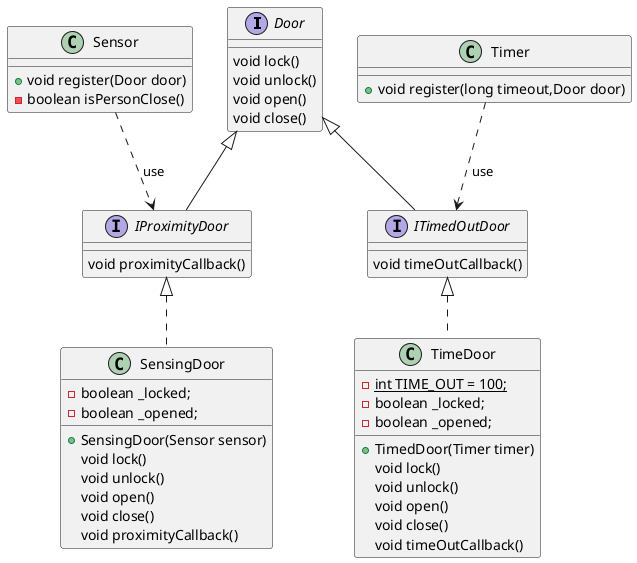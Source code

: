 @startuml

interface Door{
    void lock()
    void unlock()
    void open()
    void close()
}
interface IProximityDoor extends Door{
    void proximityCallback()
}
interface ITimedOutDoor extends Door{
    void timeOutCallback()
}
class SensingDoor implements IProximityDoor
{
    - boolean _locked;
    - boolean _opened;
    + SensingDoor(Sensor sensor)
    void lock()
    void unlock()
    void open()
    void close()
    void proximityCallback()
}
class TimeDoor implements ITimedOutDoor{
    - {static} int TIME_OUT = 100;
    - boolean _locked;
    - boolean _opened;
    + TimedDoor(Timer timer)
    void lock()
    void unlock()
    void open()
    void close()
    void timeOutCallback()
}
class Sensor{
    + void register(Door door)
    - boolean isPersonClose()
}
class Timer{
    + void register(long timeout,Door door)
}
Timer ..> ITimedOutDoor : use
Sensor ..> IProximityDoor : use
@enduml